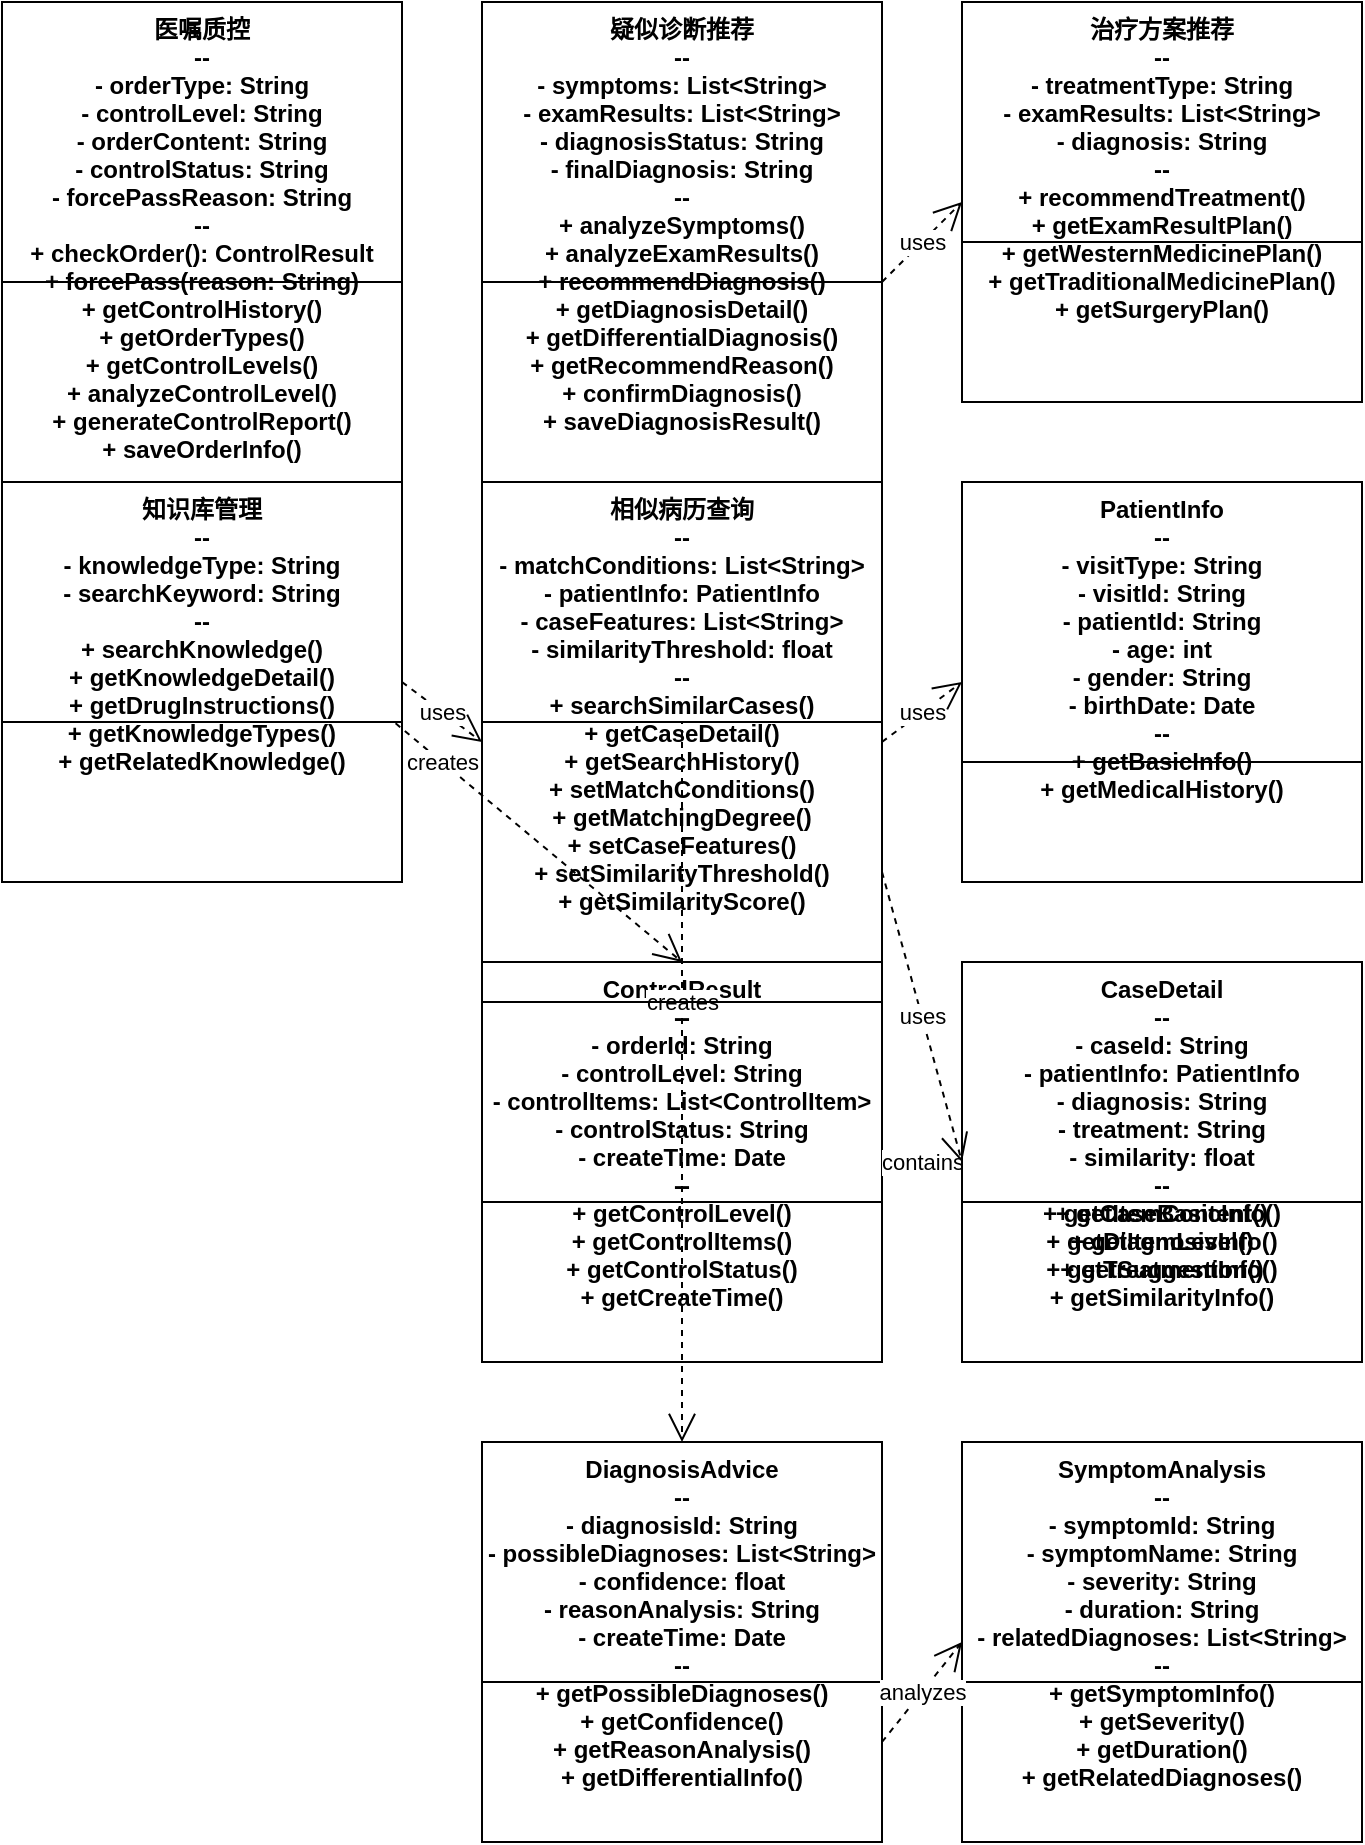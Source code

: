 <mxfile>
    <diagram id="cdss-module" name="CDSS系统功能模块类图">
        <mxGraphModel dx="1422" dy="798" grid="1" gridSize="10" guides="1" tooltips="1" connect="1" arrows="1" fold="1" page="1" pageScale="1" pageWidth="827" pageHeight="1169" math="0" shadow="0">
            <root>
                <mxCell id="0"/>
                <mxCell id="1" parent="0"/>

                <!-- 医嘱质控模块 -->
                <!-- 医嘱质控模块需要调整 -->
                <mxCell id="MedicalOrderControl" value="医嘱质控&#10;--&#10;- orderType: String&#10;- controlLevel: String&#10;- orderContent: String&#10;- controlStatus: String&#10;- forcePassReason: String&#10;--&#10;+ checkOrder(): ControlResult&#10;+ forcePass(reason: String)&#10;+ getControlHistory()&#10;+ getOrderTypes()&#10;+ getControlLevels()&#10;+ analyzeControlLevel()&#10;+ generateControlReport()&#10;+ saveOrderInfo()" style="swimlane;fontStyle=1;align=center;verticalAlign=top;childLayout=stackLayout;horizontal=1;startSize=140;horizontalStack=0;resizeParent=1;resizeParentMax=0;resizeLast=0;collapsible=1;marginBottom=0;" vertex="1" parent="1">
                    <mxGeometry x="40" y="40" width="200" height="280" as="geometry"/>
                </mxCell>
                
                <!-- 添加医嘱控制结果类 -->
                <mxCell id="ControlResult" value="ControlResult&#10;--&#10;- orderId: String&#10;- controlLevel: String&#10;- controlItems: List&lt;ControlItem&gt;&#10;- controlStatus: String&#10;- createTime: Date&#10;--&#10;+ getControlLevel()&#10;+ getControlItems()&#10;+ getControlStatus()&#10;+ getCreateTime()" style="swimlane;fontStyle=1;align=center;verticalAlign=top;childLayout=stackLayout;horizontal=1;startSize=120;horizontalStack=0;resizeParent=1;resizeParentMax=0;resizeLast=0;collapsible=1;marginBottom=0;" vertex="1" parent="1">
                    <mxGeometry x="280" y="520" width="200" height="200" as="geometry"/>
                </mxCell>
                
                <!-- 添加控制项类 -->
                <mxCell id="ControlItem" value="ControlItem&#10;--&#10;- itemType: String&#10;- itemContent: String&#10;- itemLevel: String&#10;- suggestion: String&#10;--&#10;+ getItemType()&#10;+ getItemContent()&#10;+ getItemLevel()&#10;+ getSuggestion()" style="swimlane;fontStyle=1;align=center;verticalAlign=top;childLayout=stackLayout;horizontal=1;startSize=120;horizontalStack=0;resizeParent=1;resizeParentMax=0;resizeLast=0;collapsible=1;marginBottom=0;" vertex="1" parent="1">
                    <mxGeometry x="520" y="520" width="200" height="200" as="geometry"/>
                </mxCell>
                
                <!-- 添加新的关联关系 -->
                <mxCell id="relation5" value="creates" style="endArrow=open;endSize=12;dashed=1;html=1;exitX=0.5;exitY=1;exitDx=0;exitDy=0;entryX=0.5;entryY=0;entryDx=0;entryDy=0;" edge="1" parent="1" source="MedicalOrderControl" target="ControlResult">
                    <mxGeometry relative="1" as="geometry"/>
                </mxCell>
                
                <mxCell id="relation6" value="contains" style="endArrow=diamond;endFill=1;html=1;exitX=0;exitY=0.5;exitDx=0;exitDy=0;entryX=1;entryY=0.5;entryDx=0;entryDy=0;" edge="1" parent="1" source="ControlItem" target="ControlResult">
                    <mxGeometry relative="1" as="geometry"/>
                </mxCell>

                <!-- 疑似诊断推荐模块 -->
                <!-- 疑似诊断推荐模块调整 -->
                <mxCell id="DiagnosisRecommendation" value="疑似诊断推荐&#10;--&#10;- symptoms: List&lt;String&gt;&#10;- examResults: List&lt;String&gt;&#10;- diagnosisStatus: String&#10;- finalDiagnosis: String&#10;--&#10;+ analyzeSymptoms()&#10;+ analyzeExamResults()&#10;+ recommendDiagnosis()&#10;+ getDiagnosisDetail()&#10;+ getDifferentialDiagnosis()&#10;+ getRecommendReason()&#10;+ confirmDiagnosis()&#10;+ saveDiagnosisResult()" style="swimlane;fontStyle=1;align=center;verticalAlign=top;childLayout=stackLayout;horizontal=1;startSize=140;horizontalStack=0;resizeParent=1;resizeParentMax=0;resizeLast=0;collapsible=1;marginBottom=0;" vertex="1" parent="1">
                    <mxGeometry x="280" y="40" width="200" height="280" as="geometry"/>
                </mxCell>

                <!-- 添加诊断建议类 -->
                <mxCell id="DiagnosisAdvice" value="DiagnosisAdvice&#10;--&#10;- diagnosisId: String&#10;- possibleDiagnoses: List&lt;String&gt;&#10;- confidence: float&#10;- reasonAnalysis: String&#10;- createTime: Date&#10;--&#10;+ getPossibleDiagnoses()&#10;+ getConfidence()&#10;+ getReasonAnalysis()&#10;+ getDifferentialInfo()" style="swimlane;fontStyle=1;align=center;verticalAlign=top;childLayout=stackLayout;horizontal=1;startSize=120;horizontalStack=0;resizeParent=1;resizeParentMax=0;resizeLast=0;collapsible=1;marginBottom=0;" vertex="1" parent="1">
                    <mxGeometry x="280" y="760" width="200" height="200" as="geometry"/>
                </mxCell>

                <!-- 添加症状分析类 -->
                <mxCell id="SymptomAnalysis" value="SymptomAnalysis&#10;--&#10;- symptomId: String&#10;- symptomName: String&#10;- severity: String&#10;- duration: String&#10;- relatedDiagnoses: List&lt;String&gt;&#10;--&#10;+ getSymptomInfo()&#10;+ getSeverity()&#10;+ getDuration()&#10;+ getRelatedDiagnoses()" style="swimlane;fontStyle=1;align=center;verticalAlign=top;childLayout=stackLayout;horizontal=1;startSize=120;horizontalStack=0;resizeParent=1;resizeParentMax=0;resizeLast=0;collapsible=1;marginBottom=0;" vertex="1" parent="1">
                    <mxGeometry x="520" y="760" width="200" height="200" as="geometry"/>
                </mxCell>

                <!-- 添加新的关联关系 -->
                <mxCell id="relation7" value="creates" style="endArrow=open;endSize=12;dashed=1;html=1;exitX=0.5;exitY=1;exitDx=0;exitDy=0;entryX=0.5;entryY=0;entryDx=0;entryDy=0;" edge="1" parent="1" source="DiagnosisRecommendation" target="DiagnosisAdvice">
                    <mxGeometry relative="1" as="geometry"/>
                </mxCell>

                <mxCell id="relation8" value="analyzes" style="endArrow=open;endSize=12;dashed=1;html=1;exitX=1;exitY=0.75;exitDx=0;exitDy=0;entryX=0;entryY=0.5;entryDx=0;entryDy=0;" edge="1" parent="1" source="DiagnosisAdvice" target="SymptomAnalysis">
                    <mxGeometry relative="1" as="geometry"/>
                </mxCell>

                <!-- 治疗方案推荐模块 -->
                <mxCell id="TreatmentRecommendation" value="治疗方案推荐&#10;--&#10;- treatmentType: String&#10;- examResults: List&lt;String&gt;&#10;- diagnosis: String&#10;--&#10;+ recommendTreatment()&#10;+ getExamResultPlan()&#10;+ getWesternMedicinePlan()&#10;+ getTraditionalMedicinePlan()&#10;+ getSurgeryPlan()" style="swimlane;fontStyle=1;align=center;verticalAlign=top;childLayout=stackLayout;horizontal=1;startSize=120;horizontalStack=0;resizeParent=1;resizeParentMax=0;resizeLast=0;collapsible=1;marginBottom=0;" vertex="1" parent="1">
                    <mxGeometry x="520" y="40" width="200" height="200" as="geometry"/>
                </mxCell>

                <!-- 知识库管理模块 -->
                <mxCell id="KnowledgeBase" value="知识库管理&#10;--&#10;- knowledgeType: String&#10;- searchKeyword: String&#10;--&#10;+ searchKnowledge()&#10;+ getKnowledgeDetail()&#10;+ getDrugInstructions()&#10;+ getKnowledgeTypes()&#10;+ getRelatedKnowledge()" style="swimlane;fontStyle=1;align=center;verticalAlign=top;childLayout=stackLayout;horizontal=1;startSize=120;horizontalStack=0;resizeParent=1;resizeParentMax=0;resizeLast=0;collapsible=1;marginBottom=0;" vertex="1" parent="1">
                    <mxGeometry x="40" y="280" width="200" height="200" as="geometry"/>
                </mxCell>

                <!-- 相似病历查询模块需要调整 -->
                <mxCell id="CaseQuery" value="相似病历查询&#10;--&#10;- matchConditions: List&lt;String&gt;&#10;- patientInfo: PatientInfo&#10;- caseFeatures: List&lt;String&gt;&#10;- similarityThreshold: float&#10;--&#10;+ searchSimilarCases()&#10;+ getCaseDetail()&#10;+ getSearchHistory()&#10;+ setMatchConditions()&#10;+ getMatchingDegree()&#10;+ setCaseFeatures()&#10;+ setSimilarityThreshold()&#10;+ getSimilarityScore()" style="swimlane;fontStyle=1;align=center;verticalAlign=top;childLayout=stackLayout;horizontal=1;startSize=120;horizontalStack=0;resizeParent=1;resizeParentMax=0;resizeLast=0;collapsible=1;marginBottom=0;" vertex="1" parent="1">
                    <mxGeometry x="280" y="280" width="200" height="260" as="geometry"/>
                </mxCell>

                <!-- 添加新的数据模型类 -->
                <mxCell id="CaseDetail" value="CaseDetail&#10;--&#10;- caseId: String&#10;- patientInfo: PatientInfo&#10;- diagnosis: String&#10;- treatment: String&#10;- similarity: float&#10;--&#10;+ getCaseBasicInfo()&#10;+ getDiagnosisInfo()&#10;+ getTreatmentInfo()&#10;+ getSimilarityInfo()" style="swimlane;fontStyle=1;align=center;verticalAlign=top;childLayout=stackLayout;horizontal=1;startSize=120;horizontalStack=0;resizeParent=1;resizeParentMax=0;resizeLast=0;collapsible=1;marginBottom=0;" vertex="1" parent="1">
                    <mxGeometry x="520" y="520" width="200" height="200" as="geometry"/>
                </mxCell>

                <!-- 添加新的关联关系 -->
                <mxCell id="relation4" value="uses" style="endArrow=open;endSize=12;dashed=1;html=1;exitX=1;exitY=0.75;exitDx=0;exitDy=0;entryX=0;entryY=0.5;entryDx=0;entryDy=0;" edge="1" parent="1" source="CaseQuery" target="CaseDetail">
                    <mxGeometry relative="1" as="geometry"/>
                </mxCell>

                <!-- 数据模型类 -->
                <mxCell id="PatientInfo" value="PatientInfo&#10;--&#10;- visitType: String&#10;- visitId: String&#10;- patientId: String&#10;- age: int&#10;- gender: String&#10;- birthDate: Date&#10;--&#10;+ getBasicInfo()&#10;+ getMedicalHistory()" style="swimlane;fontStyle=1;align=center;verticalAlign=top;childLayout=stackLayout;horizontal=1;startSize=140;horizontalStack=0;resizeParent=1;resizeParentMax=0;resizeLast=0;collapsible=1;marginBottom=0;" vertex="1" parent="1">
                    <mxGeometry x="520" y="280" width="200" height="200" as="geometry"/>
                </mxCell>

                <!-- 关联关系 -->
                <mxCell id="relation1" value="uses" style="endArrow=open;endSize=12;dashed=1;html=1;exitX=1;exitY=0.5;exitDx=0;exitDy=0;entryX=0;entryY=0.5;entryDx=0;entryDy=0;" edge="1" parent="1" source="DiagnosisRecommendation" target="TreatmentRecommendation">
                    <mxGeometry relative="1" as="geometry"/>
                </mxCell>

                <mxCell id="relation2" value="uses" style="endArrow=open;endSize=12;dashed=1;html=1;exitX=1;exitY=0.5;exitDx=0;exitDy=0;entryX=0;entryY=0.5;entryDx=0;entryDy=0;" edge="1" parent="1" source="KnowledgeBase" target="CaseQuery">
                    <mxGeometry relative="1" as="geometry"/>
                </mxCell>

                <mxCell id="relation3" value="uses" style="endArrow=open;endSize=12;dashed=1;html=1;exitX=1;exitY=0.5;exitDx=0;exitDy=0;entryX=0;entryY=0.5;entryDx=0;entryDy=0;" edge="1" parent="1" source="CaseQuery" target="PatientInfo">
                    <mxGeometry relative="1" as="geometry"/>
                </mxCell>

            </root>
        </mxGraphModel>
    </diagram>
</mxfile>